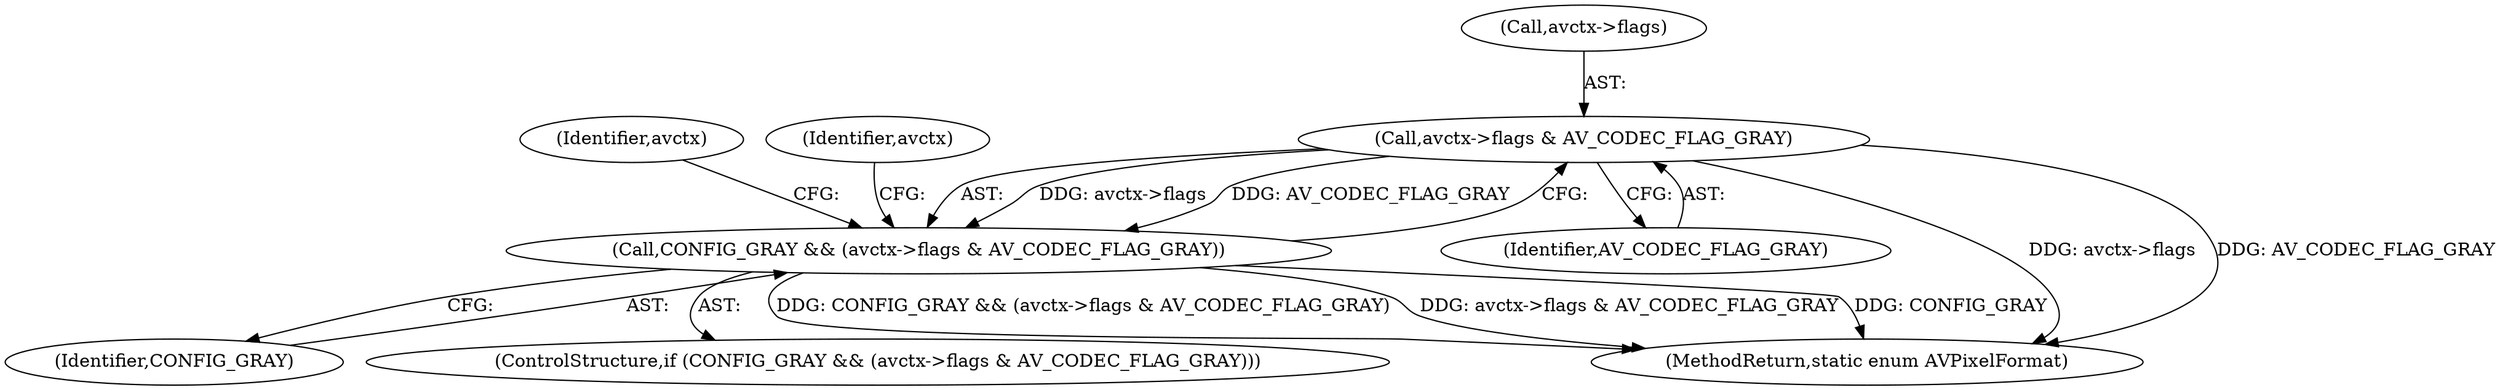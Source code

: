 digraph "0_FFmpeg_bd27a9364ca274ca97f1df6d984e88a0700fb235_1@pointer" {
"1000134" [label="(Call,avctx->flags & AV_CODEC_FLAG_GRAY)"];
"1000132" [label="(Call,CONFIG_GRAY && (avctx->flags & AV_CODEC_FLAG_GRAY))"];
"1000133" [label="(Identifier,CONFIG_GRAY)"];
"1000143" [label="(Identifier,avctx)"];
"1000132" [label="(Call,CONFIG_GRAY && (avctx->flags & AV_CODEC_FLAG_GRAY))"];
"1000156" [label="(Identifier,avctx)"];
"1000135" [label="(Call,avctx->flags)"];
"1000131" [label="(ControlStructure,if (CONFIG_GRAY && (avctx->flags & AV_CODEC_FLAG_GRAY)))"];
"1000138" [label="(Identifier,AV_CODEC_FLAG_GRAY)"];
"1000134" [label="(Call,avctx->flags & AV_CODEC_FLAG_GRAY)"];
"1000165" [label="(MethodReturn,static enum AVPixelFormat)"];
"1000134" -> "1000132"  [label="AST: "];
"1000134" -> "1000138"  [label="CFG: "];
"1000135" -> "1000134"  [label="AST: "];
"1000138" -> "1000134"  [label="AST: "];
"1000132" -> "1000134"  [label="CFG: "];
"1000134" -> "1000165"  [label="DDG: avctx->flags"];
"1000134" -> "1000165"  [label="DDG: AV_CODEC_FLAG_GRAY"];
"1000134" -> "1000132"  [label="DDG: avctx->flags"];
"1000134" -> "1000132"  [label="DDG: AV_CODEC_FLAG_GRAY"];
"1000132" -> "1000131"  [label="AST: "];
"1000132" -> "1000133"  [label="CFG: "];
"1000133" -> "1000132"  [label="AST: "];
"1000143" -> "1000132"  [label="CFG: "];
"1000156" -> "1000132"  [label="CFG: "];
"1000132" -> "1000165"  [label="DDG: CONFIG_GRAY && (avctx->flags & AV_CODEC_FLAG_GRAY)"];
"1000132" -> "1000165"  [label="DDG: avctx->flags & AV_CODEC_FLAG_GRAY"];
"1000132" -> "1000165"  [label="DDG: CONFIG_GRAY"];
}
